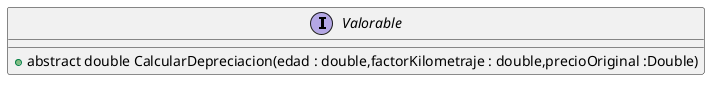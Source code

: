 @startuml

interface Valorable {
+ abstract double CalcularDepreciacion(edad : double,factorKilometraje : double,precioOriginal :Double)
}
@enduml